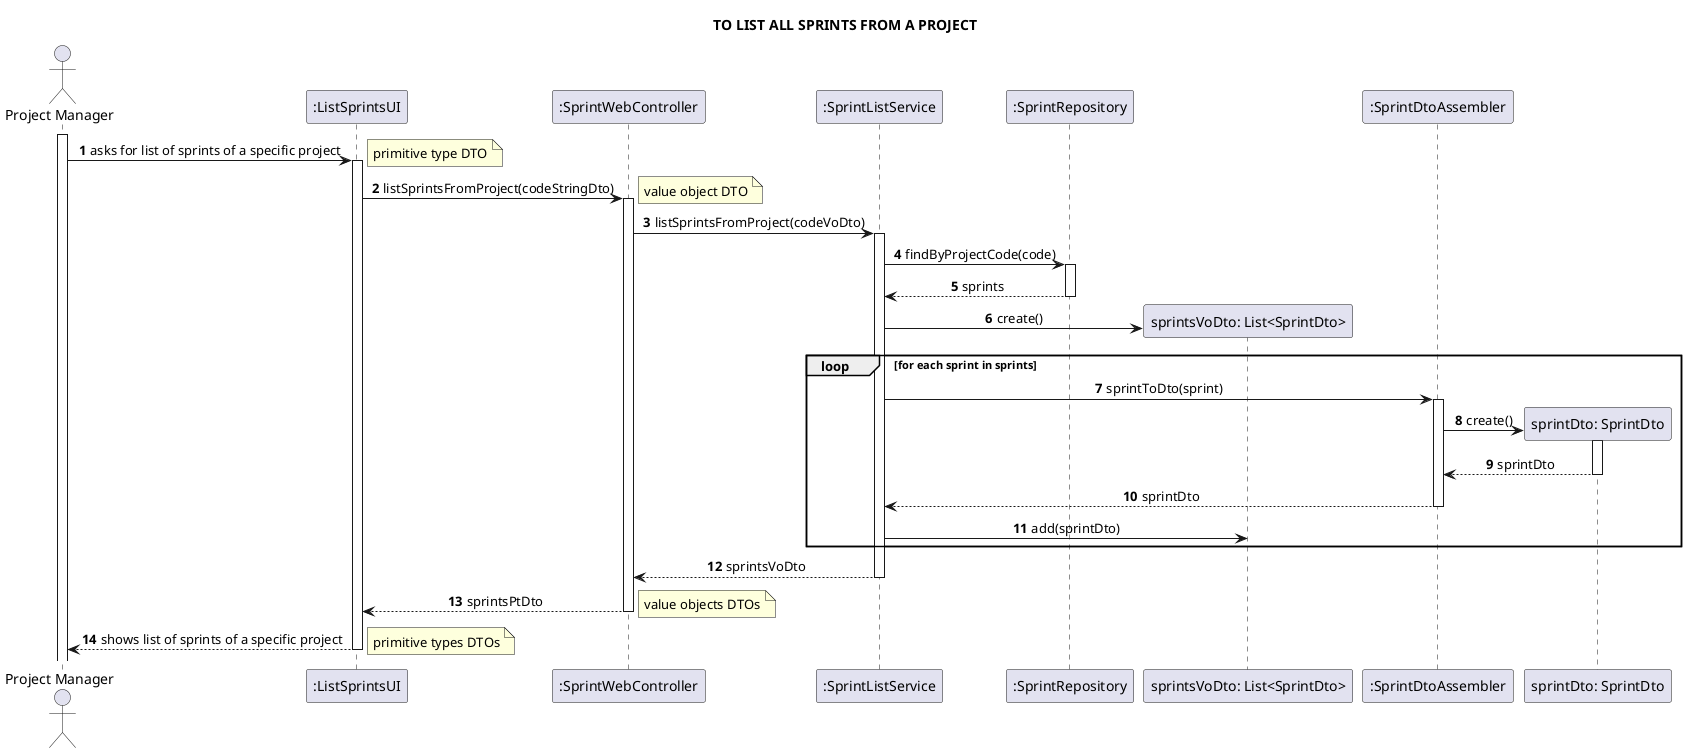 @startuml

skinparam sequenceMessageAlign center
title TO LIST ALL SPRINTS FROM A PROJECT
autonumber
actor "Project Manager" as pm

participant ":ListSprintsUI" as ui
participant ":SprintWebController" as controller
participant ":SprintListService" as service
participant ":SprintRepository" as repository
participant "sprintsVoDto: List<SprintDto>" as list
participant ":SprintDtoAssembler" as assembler
participant "sprintDto: SprintDto" as dto

activate pm
pm -> ui: asks for list of sprints of a specific project
activate ui
note right
primitive type DTO
end note
ui -> controller: listSprintsFromProject(codeStringDto)
note right
value object DTO
end note
activate controller
controller -> service: listSprintsFromProject(codeVoDto)
activate service
service -> repository: findByProjectCode(code)
activate repository
repository --> service: sprints
deactivate repository
create list
service -> list: create()
loop for each sprint in sprints
service -> assembler: sprintToDto(sprint)
activate assembler
create dto
assembler -> dto: create()
activate dto
dto --> assembler: sprintDto
deactivate dto
assembler --> service: sprintDto
deactivate assembler
service -> list: add(sprintDto)
end loop
service --> controller: sprintsVoDto
deactivate service
ui <-- controller: sprintsPtDto
note right
value objects DTOs
end note
deactivate controller
ui --> pm: shows list of sprints of a specific project
note right
primitive types DTOs
end note
deactivate ui

@enduml